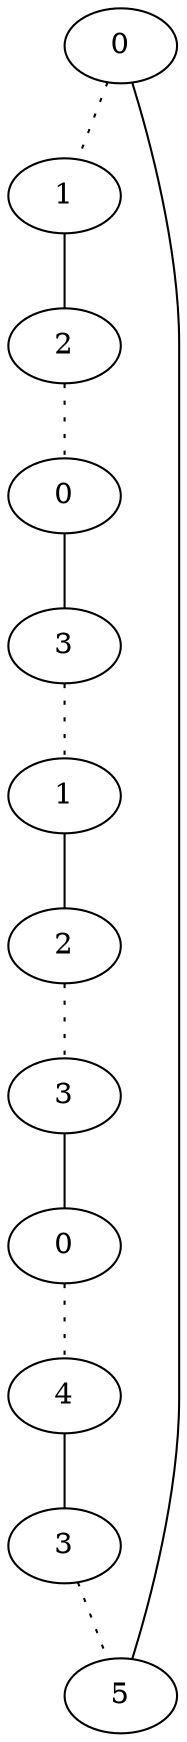 graph {
a[label=0]
b[label=1]
c[label=2]
d[label=0]
e[label=3]
f[label=1]
g[label=2]
h[label=3]
i[label=0]
j[label=4]
k[label=3]
l[label=5]
a -- b [style=dotted];
b -- c;
c -- d [style=dotted];
d -- e;
e -- f [style=dotted];
f -- g;
g -- h [style=dotted];
h -- i;
i -- j [style=dotted];
j -- k;
k -- l [style=dotted];
a -- l;
}
